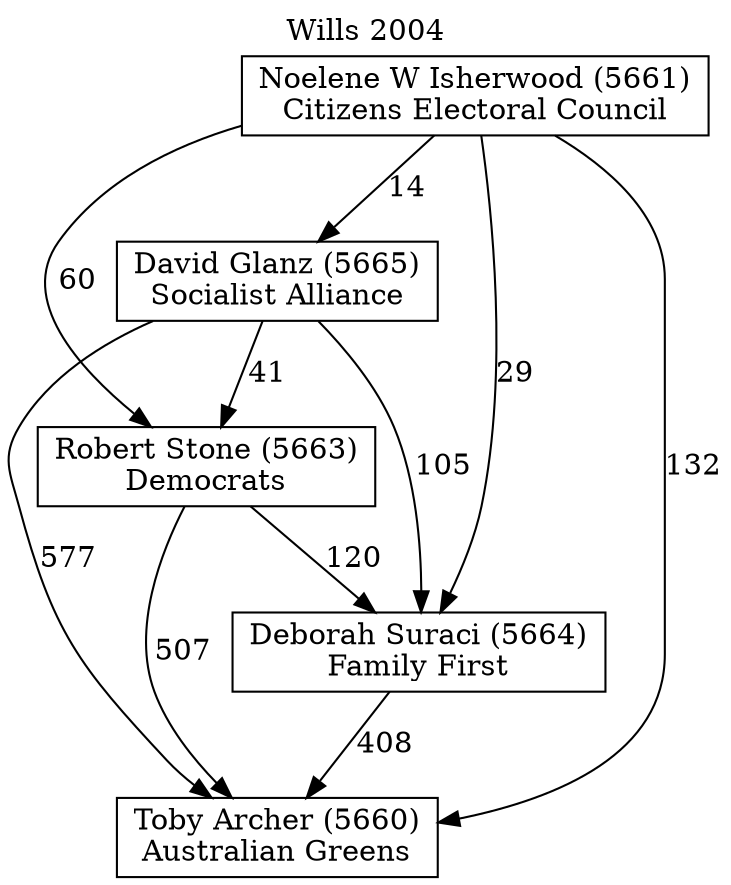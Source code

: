 // House preference flow
digraph "Toby Archer (5660)_Wills_2004" {
	graph [label="Wills 2004" labelloc=t mclimit=10]
	node [shape=box]
	"Toby Archer (5660)" [label="Toby Archer (5660)
Australian Greens"]
	"Deborah Suraci (5664)" [label="Deborah Suraci (5664)
Family First"]
	"Robert Stone (5663)" [label="Robert Stone (5663)
Democrats"]
	"David Glanz (5665)" [label="David Glanz (5665)
Socialist Alliance"]
	"Noelene W Isherwood (5661)" [label="Noelene W Isherwood (5661)
Citizens Electoral Council"]
	"Toby Archer (5660)" [label="Toby Archer (5660)
Australian Greens"]
	"Robert Stone (5663)" [label="Robert Stone (5663)
Democrats"]
	"David Glanz (5665)" [label="David Glanz (5665)
Socialist Alliance"]
	"Noelene W Isherwood (5661)" [label="Noelene W Isherwood (5661)
Citizens Electoral Council"]
	"Toby Archer (5660)" [label="Toby Archer (5660)
Australian Greens"]
	"David Glanz (5665)" [label="David Glanz (5665)
Socialist Alliance"]
	"Noelene W Isherwood (5661)" [label="Noelene W Isherwood (5661)
Citizens Electoral Council"]
	"Toby Archer (5660)" [label="Toby Archer (5660)
Australian Greens"]
	"Noelene W Isherwood (5661)" [label="Noelene W Isherwood (5661)
Citizens Electoral Council"]
	"Noelene W Isherwood (5661)" [label="Noelene W Isherwood (5661)
Citizens Electoral Council"]
	"David Glanz (5665)" [label="David Glanz (5665)
Socialist Alliance"]
	"Noelene W Isherwood (5661)" [label="Noelene W Isherwood (5661)
Citizens Electoral Council"]
	"Noelene W Isherwood (5661)" [label="Noelene W Isherwood (5661)
Citizens Electoral Council"]
	"Robert Stone (5663)" [label="Robert Stone (5663)
Democrats"]
	"David Glanz (5665)" [label="David Glanz (5665)
Socialist Alliance"]
	"Noelene W Isherwood (5661)" [label="Noelene W Isherwood (5661)
Citizens Electoral Council"]
	"Robert Stone (5663)" [label="Robert Stone (5663)
Democrats"]
	"Noelene W Isherwood (5661)" [label="Noelene W Isherwood (5661)
Citizens Electoral Council"]
	"Noelene W Isherwood (5661)" [label="Noelene W Isherwood (5661)
Citizens Electoral Council"]
	"David Glanz (5665)" [label="David Glanz (5665)
Socialist Alliance"]
	"Noelene W Isherwood (5661)" [label="Noelene W Isherwood (5661)
Citizens Electoral Council"]
	"Noelene W Isherwood (5661)" [label="Noelene W Isherwood (5661)
Citizens Electoral Council"]
	"Deborah Suraci (5664)" [label="Deborah Suraci (5664)
Family First"]
	"Robert Stone (5663)" [label="Robert Stone (5663)
Democrats"]
	"David Glanz (5665)" [label="David Glanz (5665)
Socialist Alliance"]
	"Noelene W Isherwood (5661)" [label="Noelene W Isherwood (5661)
Citizens Electoral Council"]
	"Deborah Suraci (5664)" [label="Deborah Suraci (5664)
Family First"]
	"David Glanz (5665)" [label="David Glanz (5665)
Socialist Alliance"]
	"Noelene W Isherwood (5661)" [label="Noelene W Isherwood (5661)
Citizens Electoral Council"]
	"Deborah Suraci (5664)" [label="Deborah Suraci (5664)
Family First"]
	"Noelene W Isherwood (5661)" [label="Noelene W Isherwood (5661)
Citizens Electoral Council"]
	"Noelene W Isherwood (5661)" [label="Noelene W Isherwood (5661)
Citizens Electoral Council"]
	"David Glanz (5665)" [label="David Glanz (5665)
Socialist Alliance"]
	"Noelene W Isherwood (5661)" [label="Noelene W Isherwood (5661)
Citizens Electoral Council"]
	"Noelene W Isherwood (5661)" [label="Noelene W Isherwood (5661)
Citizens Electoral Council"]
	"Robert Stone (5663)" [label="Robert Stone (5663)
Democrats"]
	"David Glanz (5665)" [label="David Glanz (5665)
Socialist Alliance"]
	"Noelene W Isherwood (5661)" [label="Noelene W Isherwood (5661)
Citizens Electoral Council"]
	"Robert Stone (5663)" [label="Robert Stone (5663)
Democrats"]
	"Noelene W Isherwood (5661)" [label="Noelene W Isherwood (5661)
Citizens Electoral Council"]
	"Noelene W Isherwood (5661)" [label="Noelene W Isherwood (5661)
Citizens Electoral Council"]
	"David Glanz (5665)" [label="David Glanz (5665)
Socialist Alliance"]
	"Noelene W Isherwood (5661)" [label="Noelene W Isherwood (5661)
Citizens Electoral Council"]
	"Noelene W Isherwood (5661)" [label="Noelene W Isherwood (5661)
Citizens Electoral Council"]
	"Deborah Suraci (5664)" -> "Toby Archer (5660)" [label=408]
	"Robert Stone (5663)" -> "Deborah Suraci (5664)" [label=120]
	"David Glanz (5665)" -> "Robert Stone (5663)" [label=41]
	"Noelene W Isherwood (5661)" -> "David Glanz (5665)" [label=14]
	"Robert Stone (5663)" -> "Toby Archer (5660)" [label=507]
	"David Glanz (5665)" -> "Toby Archer (5660)" [label=577]
	"Noelene W Isherwood (5661)" -> "Toby Archer (5660)" [label=132]
	"Noelene W Isherwood (5661)" -> "Robert Stone (5663)" [label=60]
	"David Glanz (5665)" -> "Deborah Suraci (5664)" [label=105]
	"Noelene W Isherwood (5661)" -> "Deborah Suraci (5664)" [label=29]
}
